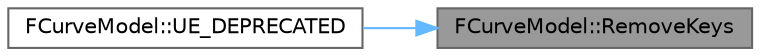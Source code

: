 digraph "FCurveModel::RemoveKeys"
{
 // INTERACTIVE_SVG=YES
 // LATEX_PDF_SIZE
  bgcolor="transparent";
  edge [fontname=Helvetica,fontsize=10,labelfontname=Helvetica,labelfontsize=10];
  node [fontname=Helvetica,fontsize=10,shape=box,height=0.2,width=0.4];
  rankdir="RL";
  Node1 [id="Node000001",label="FCurveModel::RemoveKeys",height=0.2,width=0.4,color="gray40", fillcolor="grey60", style="filled", fontcolor="black",tooltip="Remove all the keys with the specified key handles from this curve."];
  Node1 -> Node2 [id="edge1_Node000001_Node000002",dir="back",color="steelblue1",style="solid",tooltip=" "];
  Node2 [id="Node000002",label="FCurveModel::UE_DEPRECATED",height=0.2,width=0.4,color="grey40", fillcolor="white", style="filled",URL="$d1/dd0/classFCurveModel.html#a4fcbd2524fa229d4c7ae099f4611b285",tooltip=" "];
}
